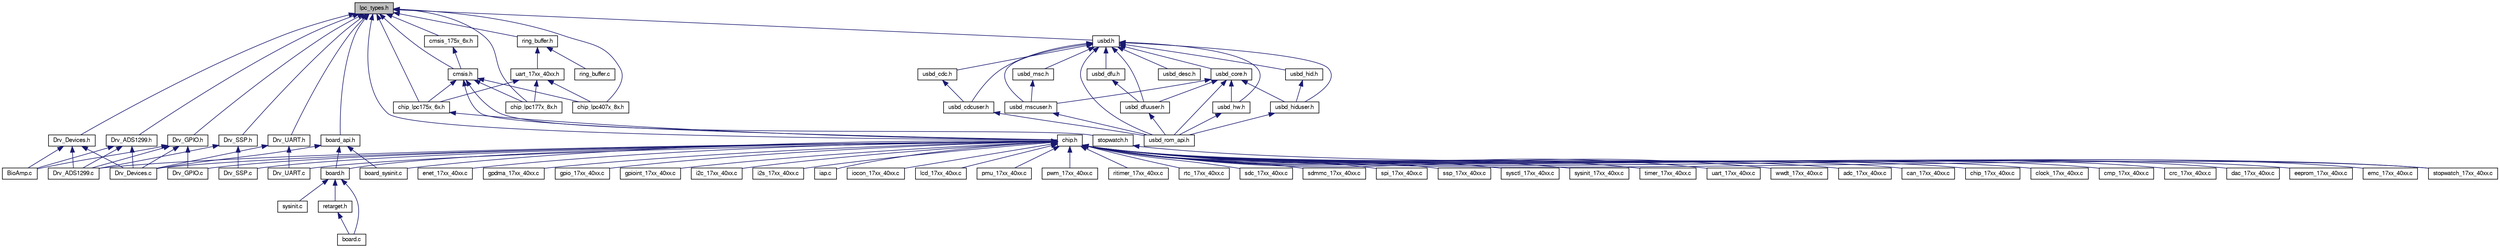 digraph "lpc_types.h"
{
  edge [fontname="FreeSans",fontsize="10",labelfontname="FreeSans",labelfontsize="10"];
  node [fontname="FreeSans",fontsize="10",shape=record];
  Node1 [label="lpc_types.h",height=0.2,width=0.4,color="black", fillcolor="grey75", style="filled", fontcolor="black"];
  Node1 -> Node2 [dir="back",color="midnightblue",fontsize="10",style="solid"];
  Node2 [label="Drv_ADS1299.h",height=0.2,width=0.4,color="black", fillcolor="white", style="filled",URL="$Drv__ADS1299_8h.html"];
  Node2 -> Node3 [dir="back",color="midnightblue",fontsize="10",style="solid"];
  Node3 [label="BioAmp.c",height=0.2,width=0.4,color="black", fillcolor="white", style="filled",URL="$BioAmp_8c.html"];
  Node2 -> Node4 [dir="back",color="midnightblue",fontsize="10",style="solid"];
  Node4 [label="Drv_ADS1299.c",height=0.2,width=0.4,color="black", fillcolor="white", style="filled",URL="$Drv__ADS1299_8c.html"];
  Node2 -> Node5 [dir="back",color="midnightblue",fontsize="10",style="solid"];
  Node5 [label="Drv_Devices.c",height=0.2,width=0.4,color="black", fillcolor="white", style="filled",URL="$Drv__Devices_8c.html"];
  Node1 -> Node6 [dir="back",color="midnightblue",fontsize="10",style="solid"];
  Node6 [label="Drv_Devices.h",height=0.2,width=0.4,color="black", fillcolor="white", style="filled",URL="$Drv__Devices_8h.html"];
  Node6 -> Node3 [dir="back",color="midnightblue",fontsize="10",style="solid"];
  Node6 -> Node4 [dir="back",color="midnightblue",fontsize="10",style="solid"];
  Node6 -> Node5 [dir="back",color="midnightblue",fontsize="10",style="solid"];
  Node1 -> Node7 [dir="back",color="midnightblue",fontsize="10",style="solid"];
  Node7 [label="Drv_GPIO.h",height=0.2,width=0.4,color="black", fillcolor="white", style="filled",URL="$Drv__GPIO_8h.html"];
  Node7 -> Node3 [dir="back",color="midnightblue",fontsize="10",style="solid"];
  Node7 -> Node4 [dir="back",color="midnightblue",fontsize="10",style="solid"];
  Node7 -> Node5 [dir="back",color="midnightblue",fontsize="10",style="solid"];
  Node7 -> Node8 [dir="back",color="midnightblue",fontsize="10",style="solid"];
  Node8 [label="Drv_GPIO.c",height=0.2,width=0.4,color="black", fillcolor="white", style="filled",URL="$Drv__GPIO_8c.html"];
  Node1 -> Node9 [dir="back",color="midnightblue",fontsize="10",style="solid"];
  Node9 [label="Drv_SSP.h",height=0.2,width=0.4,color="black", fillcolor="white", style="filled",URL="$Drv__SSP_8h.html"];
  Node9 -> Node4 [dir="back",color="midnightblue",fontsize="10",style="solid"];
  Node9 -> Node10 [dir="back",color="midnightblue",fontsize="10",style="solid"];
  Node10 [label="Drv_SSP.c",height=0.2,width=0.4,color="black", fillcolor="white", style="filled",URL="$Drv__SSP_8c.html"];
  Node1 -> Node11 [dir="back",color="midnightblue",fontsize="10",style="solid"];
  Node11 [label="Drv_UART.h",height=0.2,width=0.4,color="black", fillcolor="white", style="filled",URL="$Drv__UART_8h.html"];
  Node11 -> Node5 [dir="back",color="midnightblue",fontsize="10",style="solid"];
  Node11 -> Node12 [dir="back",color="midnightblue",fontsize="10",style="solid"];
  Node12 [label="Drv_UART.c",height=0.2,width=0.4,color="black", fillcolor="white", style="filled",URL="$Drv__UART_8c.html"];
  Node1 -> Node13 [dir="back",color="midnightblue",fontsize="10",style="solid"];
  Node13 [label="board_api.h",height=0.2,width=0.4,color="black", fillcolor="white", style="filled",URL="$board__api_8h.html"];
  Node13 -> Node5 [dir="back",color="midnightblue",fontsize="10",style="solid"];
  Node13 -> Node14 [dir="back",color="midnightblue",fontsize="10",style="solid"];
  Node14 [label="board.h",height=0.2,width=0.4,color="black", fillcolor="white", style="filled",URL="$board_8h.html"];
  Node14 -> Node15 [dir="back",color="midnightblue",fontsize="10",style="solid"];
  Node15 [label="sysinit.c",height=0.2,width=0.4,color="black", fillcolor="white", style="filled",URL="$sysinit_8c.html"];
  Node14 -> Node16 [dir="back",color="midnightblue",fontsize="10",style="solid"];
  Node16 [label="board.c",height=0.2,width=0.4,color="black", fillcolor="white", style="filled",URL="$board_8c.html"];
  Node14 -> Node17 [dir="back",color="midnightblue",fontsize="10",style="solid"];
  Node17 [label="retarget.h",height=0.2,width=0.4,color="black", fillcolor="white", style="filled",URL="$retarget_8h.html"];
  Node17 -> Node16 [dir="back",color="midnightblue",fontsize="10",style="solid"];
  Node13 -> Node18 [dir="back",color="midnightblue",fontsize="10",style="solid"];
  Node18 [label="board_sysinit.c",height=0.2,width=0.4,color="black", fillcolor="white", style="filled",URL="$board__sysinit_8c.html"];
  Node1 -> Node19 [dir="back",color="midnightblue",fontsize="10",style="solid"];
  Node19 [label="chip.h",height=0.2,width=0.4,color="black", fillcolor="white", style="filled",URL="$chip_8h.html"];
  Node19 -> Node4 [dir="back",color="midnightblue",fontsize="10",style="solid"];
  Node19 -> Node5 [dir="back",color="midnightblue",fontsize="10",style="solid"];
  Node19 -> Node8 [dir="back",color="midnightblue",fontsize="10",style="solid"];
  Node19 -> Node10 [dir="back",color="midnightblue",fontsize="10",style="solid"];
  Node19 -> Node12 [dir="back",color="midnightblue",fontsize="10",style="solid"];
  Node19 -> Node14 [dir="back",color="midnightblue",fontsize="10",style="solid"];
  Node19 -> Node18 [dir="back",color="midnightblue",fontsize="10",style="solid"];
  Node19 -> Node20 [dir="back",color="midnightblue",fontsize="10",style="solid"];
  Node20 [label="adc_17xx_40xx.c",height=0.2,width=0.4,color="black", fillcolor="white", style="filled",URL="$adc__17xx__40xx_8c.html"];
  Node19 -> Node21 [dir="back",color="midnightblue",fontsize="10",style="solid"];
  Node21 [label="can_17xx_40xx.c",height=0.2,width=0.4,color="black", fillcolor="white", style="filled",URL="$can__17xx__40xx_8c.html"];
  Node19 -> Node22 [dir="back",color="midnightblue",fontsize="10",style="solid"];
  Node22 [label="chip_17xx_40xx.c",height=0.2,width=0.4,color="black", fillcolor="white", style="filled",URL="$chip__17xx__40xx_8c.html"];
  Node19 -> Node23 [dir="back",color="midnightblue",fontsize="10",style="solid"];
  Node23 [label="clock_17xx_40xx.c",height=0.2,width=0.4,color="black", fillcolor="white", style="filled",URL="$clock__17xx__40xx_8c.html"];
  Node19 -> Node24 [dir="back",color="midnightblue",fontsize="10",style="solid"];
  Node24 [label="cmp_17xx_40xx.c",height=0.2,width=0.4,color="black", fillcolor="white", style="filled",URL="$cmp__17xx__40xx_8c.html"];
  Node19 -> Node25 [dir="back",color="midnightblue",fontsize="10",style="solid"];
  Node25 [label="crc_17xx_40xx.c",height=0.2,width=0.4,color="black", fillcolor="white", style="filled",URL="$crc__17xx__40xx_8c.html"];
  Node19 -> Node26 [dir="back",color="midnightblue",fontsize="10",style="solid"];
  Node26 [label="dac_17xx_40xx.c",height=0.2,width=0.4,color="black", fillcolor="white", style="filled",URL="$dac__17xx__40xx_8c.html"];
  Node19 -> Node27 [dir="back",color="midnightblue",fontsize="10",style="solid"];
  Node27 [label="eeprom_17xx_40xx.c",height=0.2,width=0.4,color="black", fillcolor="white", style="filled",URL="$eeprom__17xx__40xx_8c.html"];
  Node19 -> Node28 [dir="back",color="midnightblue",fontsize="10",style="solid"];
  Node28 [label="emc_17xx_40xx.c",height=0.2,width=0.4,color="black", fillcolor="white", style="filled",URL="$emc__17xx__40xx_8c.html"];
  Node19 -> Node29 [dir="back",color="midnightblue",fontsize="10",style="solid"];
  Node29 [label="enet_17xx_40xx.c",height=0.2,width=0.4,color="black", fillcolor="white", style="filled",URL="$enet__17xx__40xx_8c.html"];
  Node19 -> Node30 [dir="back",color="midnightblue",fontsize="10",style="solid"];
  Node30 [label="gpdma_17xx_40xx.c",height=0.2,width=0.4,color="black", fillcolor="white", style="filled",URL="$gpdma__17xx__40xx_8c.html"];
  Node19 -> Node31 [dir="back",color="midnightblue",fontsize="10",style="solid"];
  Node31 [label="gpio_17xx_40xx.c",height=0.2,width=0.4,color="black", fillcolor="white", style="filled",URL="$gpio__17xx__40xx_8c.html"];
  Node19 -> Node32 [dir="back",color="midnightblue",fontsize="10",style="solid"];
  Node32 [label="gpioint_17xx_40xx.c",height=0.2,width=0.4,color="black", fillcolor="white", style="filled",URL="$gpioint__17xx__40xx_8c.html"];
  Node19 -> Node33 [dir="back",color="midnightblue",fontsize="10",style="solid"];
  Node33 [label="i2c_17xx_40xx.c",height=0.2,width=0.4,color="black", fillcolor="white", style="filled",URL="$i2c__17xx__40xx_8c.html"];
  Node19 -> Node34 [dir="back",color="midnightblue",fontsize="10",style="solid"];
  Node34 [label="i2s_17xx_40xx.c",height=0.2,width=0.4,color="black", fillcolor="white", style="filled",URL="$i2s__17xx__40xx_8c.html"];
  Node19 -> Node35 [dir="back",color="midnightblue",fontsize="10",style="solid"];
  Node35 [label="iap.c",height=0.2,width=0.4,color="black", fillcolor="white", style="filled",URL="$iap_8c.html"];
  Node19 -> Node36 [dir="back",color="midnightblue",fontsize="10",style="solid"];
  Node36 [label="iocon_17xx_40xx.c",height=0.2,width=0.4,color="black", fillcolor="white", style="filled",URL="$iocon__17xx__40xx_8c.html"];
  Node19 -> Node37 [dir="back",color="midnightblue",fontsize="10",style="solid"];
  Node37 [label="lcd_17xx_40xx.c",height=0.2,width=0.4,color="black", fillcolor="white", style="filled",URL="$lcd__17xx__40xx_8c.html"];
  Node19 -> Node38 [dir="back",color="midnightblue",fontsize="10",style="solid"];
  Node38 [label="pmu_17xx_40xx.c",height=0.2,width=0.4,color="black", fillcolor="white", style="filled",URL="$pmu__17xx__40xx_8c.html"];
  Node19 -> Node39 [dir="back",color="midnightblue",fontsize="10",style="solid"];
  Node39 [label="pwm_17xx_40xx.c",height=0.2,width=0.4,color="black", fillcolor="white", style="filled",URL="$pwm__17xx__40xx_8c.html"];
  Node19 -> Node40 [dir="back",color="midnightblue",fontsize="10",style="solid"];
  Node40 [label="ritimer_17xx_40xx.c",height=0.2,width=0.4,color="black", fillcolor="white", style="filled",URL="$ritimer__17xx__40xx_8c.html"];
  Node19 -> Node41 [dir="back",color="midnightblue",fontsize="10",style="solid"];
  Node41 [label="rtc_17xx_40xx.c",height=0.2,width=0.4,color="black", fillcolor="white", style="filled",URL="$rtc__17xx__40xx_8c.html"];
  Node19 -> Node42 [dir="back",color="midnightblue",fontsize="10",style="solid"];
  Node42 [label="sdc_17xx_40xx.c",height=0.2,width=0.4,color="black", fillcolor="white", style="filled",URL="$sdc__17xx__40xx_8c.html"];
  Node19 -> Node43 [dir="back",color="midnightblue",fontsize="10",style="solid"];
  Node43 [label="sdmmc_17xx_40xx.c",height=0.2,width=0.4,color="black", fillcolor="white", style="filled",URL="$sdmmc__17xx__40xx_8c.html"];
  Node19 -> Node44 [dir="back",color="midnightblue",fontsize="10",style="solid"];
  Node44 [label="spi_17xx_40xx.c",height=0.2,width=0.4,color="black", fillcolor="white", style="filled",URL="$spi__17xx__40xx_8c.html"];
  Node19 -> Node45 [dir="back",color="midnightblue",fontsize="10",style="solid"];
  Node45 [label="ssp_17xx_40xx.c",height=0.2,width=0.4,color="black", fillcolor="white", style="filled",URL="$ssp__17xx__40xx_8c.html"];
  Node19 -> Node46 [dir="back",color="midnightblue",fontsize="10",style="solid"];
  Node46 [label="stopwatch_17xx_40xx.c",height=0.2,width=0.4,color="black", fillcolor="white", style="filled",URL="$stopwatch__17xx__40xx_8c.html"];
  Node19 -> Node47 [dir="back",color="midnightblue",fontsize="10",style="solid"];
  Node47 [label="sysctl_17xx_40xx.c",height=0.2,width=0.4,color="black", fillcolor="white", style="filled",URL="$sysctl__17xx__40xx_8c.html"];
  Node19 -> Node48 [dir="back",color="midnightblue",fontsize="10",style="solid"];
  Node48 [label="sysinit_17xx_40xx.c",height=0.2,width=0.4,color="black", fillcolor="white", style="filled",URL="$sysinit__17xx__40xx_8c.html"];
  Node19 -> Node49 [dir="back",color="midnightblue",fontsize="10",style="solid"];
  Node49 [label="timer_17xx_40xx.c",height=0.2,width=0.4,color="black", fillcolor="white", style="filled",URL="$timer__17xx__40xx_8c.html"];
  Node19 -> Node50 [dir="back",color="midnightblue",fontsize="10",style="solid"];
  Node50 [label="uart_17xx_40xx.c",height=0.2,width=0.4,color="black", fillcolor="white", style="filled",URL="$uart__17xx__40xx_8c.html"];
  Node19 -> Node51 [dir="back",color="midnightblue",fontsize="10",style="solid"];
  Node51 [label="wwdt_17xx_40xx.c",height=0.2,width=0.4,color="black", fillcolor="white", style="filled",URL="$wwdt__17xx__40xx_8c.html"];
  Node1 -> Node52 [dir="back",color="midnightblue",fontsize="10",style="solid"];
  Node52 [label="cmsis.h",height=0.2,width=0.4,color="black", fillcolor="white", style="filled",URL="$cmsis_8h.html"];
  Node52 -> Node19 [dir="back",color="midnightblue",fontsize="10",style="solid"];
  Node52 -> Node53 [dir="back",color="midnightblue",fontsize="10",style="solid"];
  Node53 [label="chip_lpc175x_6x.h",height=0.2,width=0.4,color="black", fillcolor="white", style="filled",URL="$chip__lpc175x__6x_8h.html"];
  Node53 -> Node19 [dir="back",color="midnightblue",fontsize="10",style="solid"];
  Node52 -> Node54 [dir="back",color="midnightblue",fontsize="10",style="solid"];
  Node54 [label="chip_lpc177x_8x.h",height=0.2,width=0.4,color="black", fillcolor="white", style="filled",URL="$chip__lpc177x__8x_8h.html"];
  Node52 -> Node55 [dir="back",color="midnightblue",fontsize="10",style="solid"];
  Node55 [label="chip_lpc407x_8x.h",height=0.2,width=0.4,color="black", fillcolor="white", style="filled",URL="$chip__lpc407x__8x_8h.html"];
  Node52 -> Node56 [dir="back",color="midnightblue",fontsize="10",style="solid"];
  Node56 [label="stopwatch.h",height=0.2,width=0.4,color="black", fillcolor="white", style="filled",URL="$stopwatch_8h.html"];
  Node56 -> Node46 [dir="back",color="midnightblue",fontsize="10",style="solid"];
  Node1 -> Node57 [dir="back",color="midnightblue",fontsize="10",style="solid"];
  Node57 [label="cmsis_175x_6x.h",height=0.2,width=0.4,color="black", fillcolor="white", style="filled",URL="$cmsis__175x__6x_8h.html"];
  Node57 -> Node52 [dir="back",color="midnightblue",fontsize="10",style="solid"];
  Node1 -> Node53 [dir="back",color="midnightblue",fontsize="10",style="solid"];
  Node1 -> Node58 [dir="back",color="midnightblue",fontsize="10",style="solid"];
  Node58 [label="ring_buffer.h",height=0.2,width=0.4,color="black", fillcolor="white", style="filled",URL="$ring__buffer_8h.html"];
  Node58 -> Node59 [dir="back",color="midnightblue",fontsize="10",style="solid"];
  Node59 [label="uart_17xx_40xx.h",height=0.2,width=0.4,color="black", fillcolor="white", style="filled",URL="$uart__17xx__40xx_8h.html"];
  Node59 -> Node53 [dir="back",color="midnightblue",fontsize="10",style="solid"];
  Node59 -> Node54 [dir="back",color="midnightblue",fontsize="10",style="solid"];
  Node59 -> Node55 [dir="back",color="midnightblue",fontsize="10",style="solid"];
  Node58 -> Node60 [dir="back",color="midnightblue",fontsize="10",style="solid"];
  Node60 [label="ring_buffer.c",height=0.2,width=0.4,color="black", fillcolor="white", style="filled",URL="$ring__buffer_8c.html"];
  Node1 -> Node54 [dir="back",color="midnightblue",fontsize="10",style="solid"];
  Node1 -> Node55 [dir="back",color="midnightblue",fontsize="10",style="solid"];
  Node1 -> Node61 [dir="back",color="midnightblue",fontsize="10",style="solid"];
  Node61 [label="usbd.h",height=0.2,width=0.4,color="black", fillcolor="white", style="filled",URL="$usbd_8h.html",tooltip="Common definitions and declarations for the USB stack. "];
  Node61 -> Node62 [dir="back",color="midnightblue",fontsize="10",style="solid"];
  Node62 [label="usbd_cdc.h",height=0.2,width=0.4,color="black", fillcolor="white", style="filled",URL="$usbd__cdc_8h.html"];
  Node62 -> Node63 [dir="back",color="midnightblue",fontsize="10",style="solid"];
  Node63 [label="usbd_cdcuser.h",height=0.2,width=0.4,color="black", fillcolor="white", style="filled",URL="$usbd__cdcuser_8h.html",tooltip="Communication Device Class (CDC) API structures and function prototypes. "];
  Node63 -> Node64 [dir="back",color="midnightblue",fontsize="10",style="solid"];
  Node64 [label="usbd_rom_api.h",height=0.2,width=0.4,color="black", fillcolor="white", style="filled",URL="$usbd__rom__api_8h.html",tooltip="ROM API for USB device stack. "];
  Node61 -> Node63 [dir="back",color="midnightblue",fontsize="10",style="solid"];
  Node61 -> Node65 [dir="back",color="midnightblue",fontsize="10",style="solid"];
  Node65 [label="usbd_core.h",height=0.2,width=0.4,color="black", fillcolor="white", style="filled",URL="$usbd__core_8h.html",tooltip="ROM API for USB device stack. "];
  Node65 -> Node66 [dir="back",color="midnightblue",fontsize="10",style="solid"];
  Node66 [label="usbd_dfuuser.h",height=0.2,width=0.4,color="black", fillcolor="white", style="filled",URL="$usbd__dfuuser_8h.html",tooltip="Device Firmware Upgrade (DFU) API structures and function prototypes. "];
  Node66 -> Node64 [dir="back",color="midnightblue",fontsize="10",style="solid"];
  Node65 -> Node67 [dir="back",color="midnightblue",fontsize="10",style="solid"];
  Node67 [label="usbd_hiduser.h",height=0.2,width=0.4,color="black", fillcolor="white", style="filled",URL="$usbd__hiduser_8h.html",tooltip="Human Interface Device (HID) API structures and function prototypes. "];
  Node67 -> Node64 [dir="back",color="midnightblue",fontsize="10",style="solid"];
  Node65 -> Node68 [dir="back",color="midnightblue",fontsize="10",style="solid"];
  Node68 [label="usbd_hw.h",height=0.2,width=0.4,color="black", fillcolor="white", style="filled",URL="$usbd__hw_8h.html",tooltip="USB Hardware Function prototypes. "];
  Node68 -> Node64 [dir="back",color="midnightblue",fontsize="10",style="solid"];
  Node65 -> Node69 [dir="back",color="midnightblue",fontsize="10",style="solid"];
  Node69 [label="usbd_mscuser.h",height=0.2,width=0.4,color="black", fillcolor="white", style="filled",URL="$usbd__mscuser_8h.html",tooltip="Mass Storage Class (MSC) API structures and function prototypes. "];
  Node69 -> Node64 [dir="back",color="midnightblue",fontsize="10",style="solid"];
  Node65 -> Node64 [dir="back",color="midnightblue",fontsize="10",style="solid"];
  Node61 -> Node70 [dir="back",color="midnightblue",fontsize="10",style="solid"];
  Node70 [label="usbd_desc.h",height=0.2,width=0.4,color="black", fillcolor="white", style="filled",URL="$usbd__desc_8h.html"];
  Node61 -> Node71 [dir="back",color="midnightblue",fontsize="10",style="solid"];
  Node71 [label="usbd_dfu.h",height=0.2,width=0.4,color="black", fillcolor="white", style="filled",URL="$usbd__dfu_8h.html",tooltip="Device Firmware Upgrade (DFU) class descriptors. "];
  Node71 -> Node66 [dir="back",color="midnightblue",fontsize="10",style="solid"];
  Node61 -> Node66 [dir="back",color="midnightblue",fontsize="10",style="solid"];
  Node61 -> Node72 [dir="back",color="midnightblue",fontsize="10",style="solid"];
  Node72 [label="usbd_hid.h",height=0.2,width=0.4,color="black", fillcolor="white", style="filled",URL="$usbd__hid_8h.html",tooltip="Common definitions and declarations for the library USB HID Class driver. "];
  Node72 -> Node67 [dir="back",color="midnightblue",fontsize="10",style="solid"];
  Node61 -> Node67 [dir="back",color="midnightblue",fontsize="10",style="solid"];
  Node61 -> Node68 [dir="back",color="midnightblue",fontsize="10",style="solid"];
  Node61 -> Node73 [dir="back",color="midnightblue",fontsize="10",style="solid"];
  Node73 [label="usbd_msc.h",height=0.2,width=0.4,color="black", fillcolor="white", style="filled",URL="$usbd__msc_8h.html",tooltip="Mass Storage class (MSC) descriptors. "];
  Node73 -> Node69 [dir="back",color="midnightblue",fontsize="10",style="solid"];
  Node61 -> Node69 [dir="back",color="midnightblue",fontsize="10",style="solid"];
  Node61 -> Node64 [dir="back",color="midnightblue",fontsize="10",style="solid"];
}
